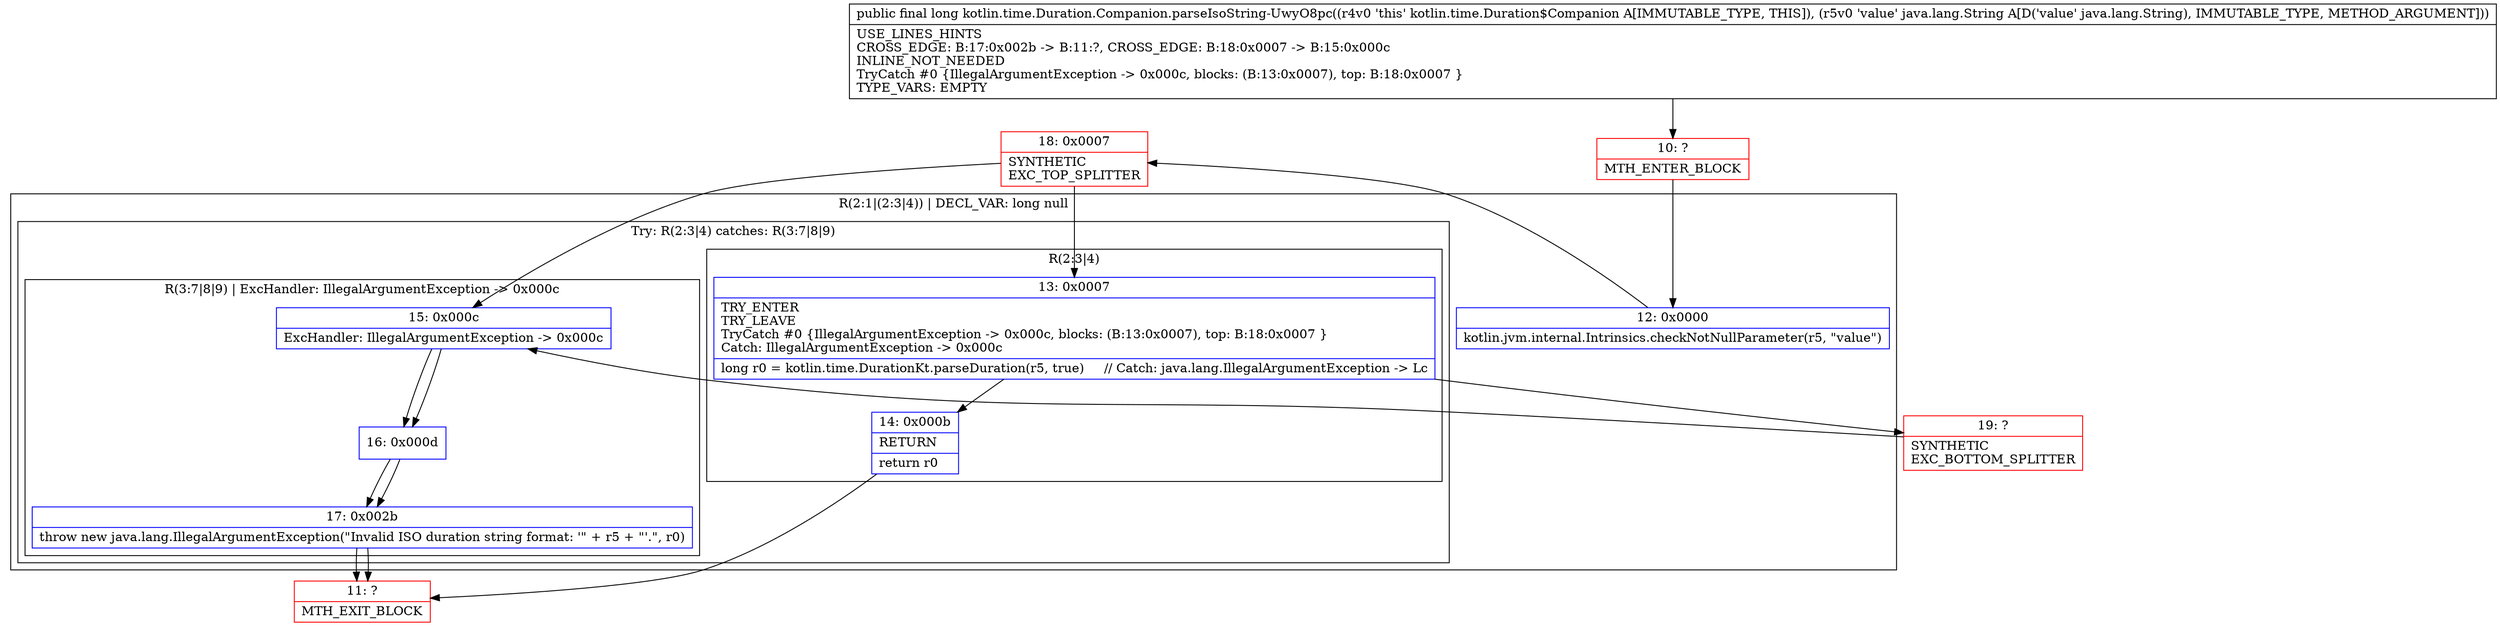 digraph "CFG forkotlin.time.Duration.Companion.parseIsoString\-UwyO8pc(Ljava\/lang\/String;)J" {
subgraph cluster_Region_1821340293 {
label = "R(2:1|(2:3|4)) | DECL_VAR: long null\l";
node [shape=record,color=blue];
Node_12 [shape=record,label="{12\:\ 0x0000|kotlin.jvm.internal.Intrinsics.checkNotNullParameter(r5, \"value\")\l}"];
subgraph cluster_TryCatchRegion_1005776671 {
label = "Try: R(2:3|4) catches: R(3:7|8|9)";
node [shape=record,color=blue];
subgraph cluster_Region_1582733124 {
label = "R(2:3|4)";
node [shape=record,color=blue];
Node_13 [shape=record,label="{13\:\ 0x0007|TRY_ENTER\lTRY_LEAVE\lTryCatch #0 \{IllegalArgumentException \-\> 0x000c, blocks: (B:13:0x0007), top: B:18:0x0007 \}\lCatch: IllegalArgumentException \-\> 0x000c\l|long r0 = kotlin.time.DurationKt.parseDuration(r5, true)     \/\/ Catch: java.lang.IllegalArgumentException \-\> Lc\l}"];
Node_14 [shape=record,label="{14\:\ 0x000b|RETURN\l|return r0\l}"];
}
subgraph cluster_Region_1688885525 {
label = "R(3:7|8|9) | ExcHandler: IllegalArgumentException \-\> 0x000c\l";
node [shape=record,color=blue];
Node_15 [shape=record,label="{15\:\ 0x000c|ExcHandler: IllegalArgumentException \-\> 0x000c\l}"];
Node_16 [shape=record,label="{16\:\ 0x000d}"];
Node_17 [shape=record,label="{17\:\ 0x002b|throw new java.lang.IllegalArgumentException(\"Invalid ISO duration string format: '\" + r5 + \"'.\", r0)\l}"];
}
}
}
subgraph cluster_Region_1688885525 {
label = "R(3:7|8|9) | ExcHandler: IllegalArgumentException \-\> 0x000c\l";
node [shape=record,color=blue];
Node_15 [shape=record,label="{15\:\ 0x000c|ExcHandler: IllegalArgumentException \-\> 0x000c\l}"];
Node_16 [shape=record,label="{16\:\ 0x000d}"];
Node_17 [shape=record,label="{17\:\ 0x002b|throw new java.lang.IllegalArgumentException(\"Invalid ISO duration string format: '\" + r5 + \"'.\", r0)\l}"];
}
Node_10 [shape=record,color=red,label="{10\:\ ?|MTH_ENTER_BLOCK\l}"];
Node_18 [shape=record,color=red,label="{18\:\ 0x0007|SYNTHETIC\lEXC_TOP_SPLITTER\l}"];
Node_11 [shape=record,color=red,label="{11\:\ ?|MTH_EXIT_BLOCK\l}"];
Node_19 [shape=record,color=red,label="{19\:\ ?|SYNTHETIC\lEXC_BOTTOM_SPLITTER\l}"];
MethodNode[shape=record,label="{public final long kotlin.time.Duration.Companion.parseIsoString\-UwyO8pc((r4v0 'this' kotlin.time.Duration$Companion A[IMMUTABLE_TYPE, THIS]), (r5v0 'value' java.lang.String A[D('value' java.lang.String), IMMUTABLE_TYPE, METHOD_ARGUMENT]))  | USE_LINES_HINTS\lCROSS_EDGE: B:17:0x002b \-\> B:11:?, CROSS_EDGE: B:18:0x0007 \-\> B:15:0x000c\lINLINE_NOT_NEEDED\lTryCatch #0 \{IllegalArgumentException \-\> 0x000c, blocks: (B:13:0x0007), top: B:18:0x0007 \}\lTYPE_VARS: EMPTY\l}"];
MethodNode -> Node_10;Node_12 -> Node_18;
Node_13 -> Node_14;
Node_13 -> Node_19;
Node_14 -> Node_11;
Node_15 -> Node_16;
Node_16 -> Node_17;
Node_17 -> Node_11;
Node_15 -> Node_16;
Node_16 -> Node_17;
Node_17 -> Node_11;
Node_10 -> Node_12;
Node_18 -> Node_13;
Node_18 -> Node_15;
Node_19 -> Node_15;
}

